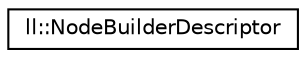 digraph "Graphical Class Hierarchy"
{
 // LATEX_PDF_SIZE
  edge [fontname="Helvetica",fontsize="10",labelfontname="Helvetica",labelfontsize="10"];
  node [fontname="Helvetica",fontsize="10",shape=record];
  rankdir="LR";
  Node0 [label="ll::NodeBuilderDescriptor",height=0.2,width=0.4,color="black", fillcolor="white", style="filled",URL="$dd/dcf/structll_1_1NodeBuilderDescriptor.html",tooltip="Describes the attributes of a node builder."];
}
